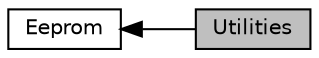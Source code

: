 digraph "Utilities"
{
  edge [fontname="Helvetica",fontsize="10",labelfontname="Helvetica",labelfontsize="10"];
  node [fontname="Helvetica",fontsize="10",shape=record];
  rankdir=LR;
  Node0 [label="Utilities",height=0.2,width=0.4,color="black", fillcolor="grey75", style="filled", fontcolor="black"];
  Node1 [label="Eeprom",height=0.2,width=0.4,color="black", fillcolor="white", style="filled",URL="$group___eeprom.html",tooltip="Eeprom framework. "];
  Node1->Node0 [shape=plaintext, dir="back", style="solid"];
}
